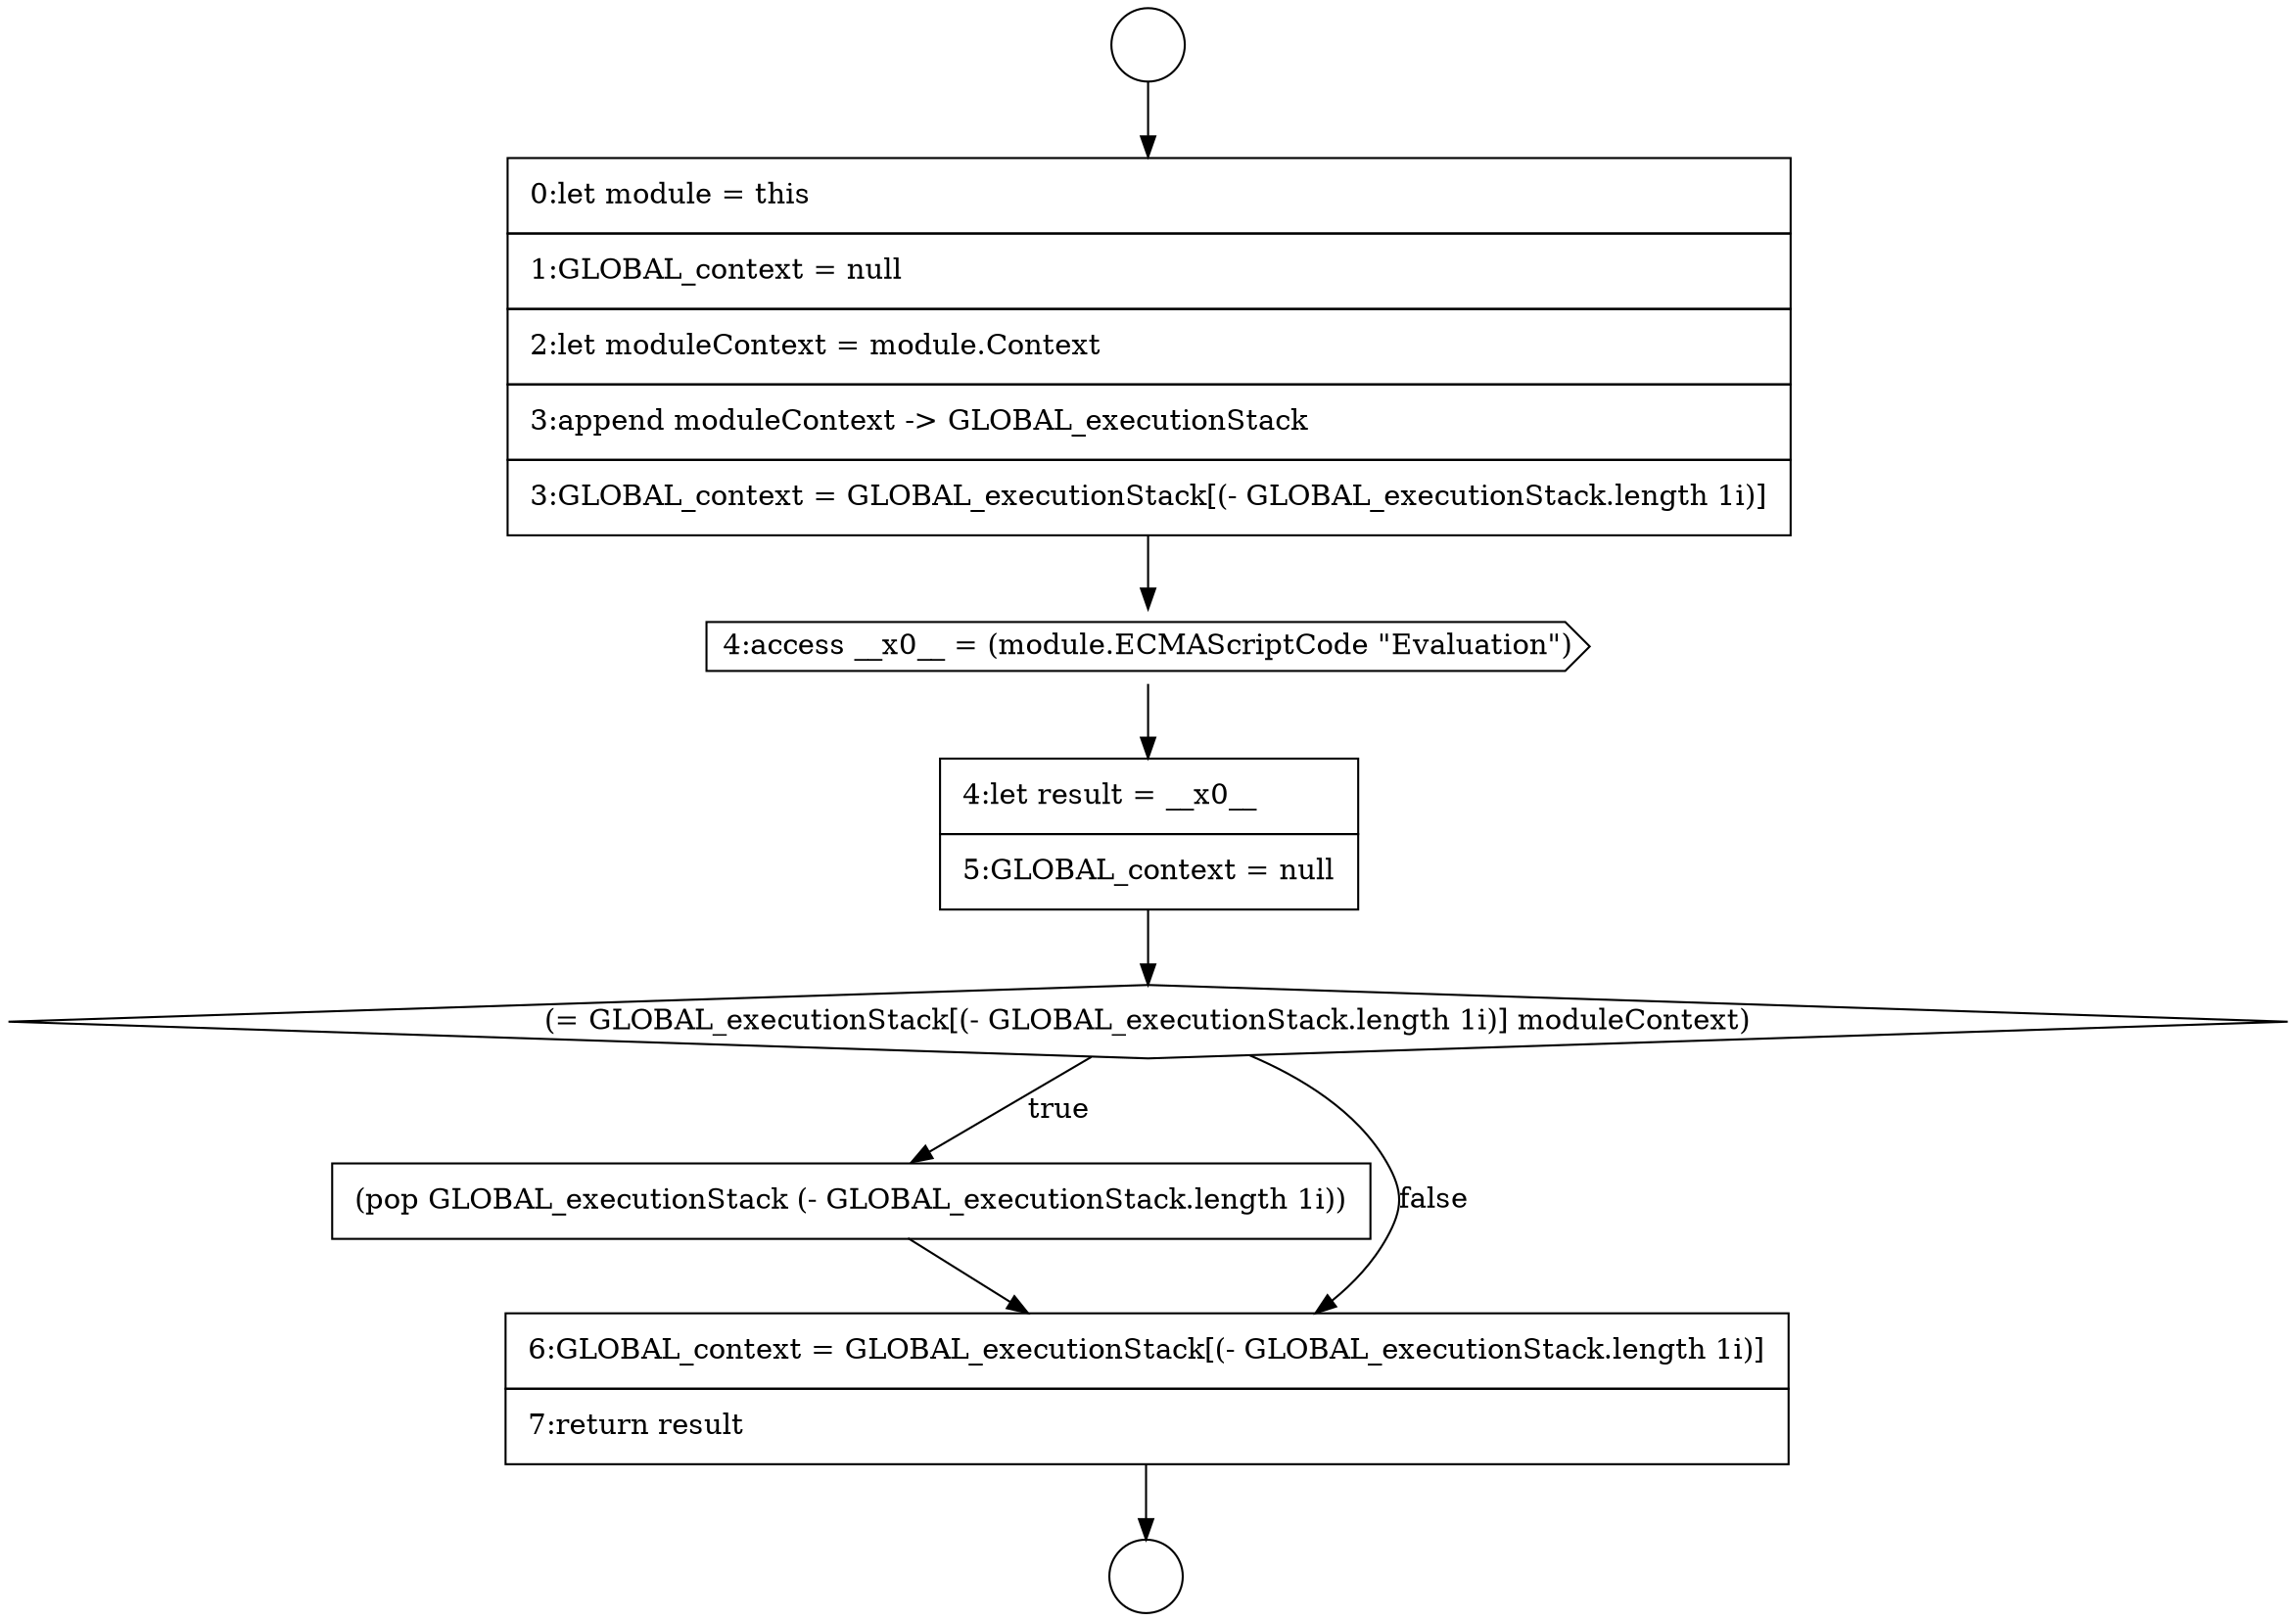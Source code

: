 digraph {
  node11175 [shape=none, margin=0, label=<<font color="black">
    <table border="0" cellborder="1" cellspacing="0" cellpadding="10">
      <tr><td align="left">0:let module = this</td></tr>
      <tr><td align="left">1:GLOBAL_context = null</td></tr>
      <tr><td align="left">2:let moduleContext = module.Context</td></tr>
      <tr><td align="left">3:append moduleContext -&gt; GLOBAL_executionStack</td></tr>
      <tr><td align="left">3:GLOBAL_context = GLOBAL_executionStack[(- GLOBAL_executionStack.length 1i)]</td></tr>
    </table>
  </font>> color="black" fillcolor="white" style=filled]
  node11178 [shape=diamond, label=<<font color="black">(= GLOBAL_executionStack[(- GLOBAL_executionStack.length 1i)] moduleContext)</font>> color="black" fillcolor="white" style=filled]
  node11174 [shape=circle label=" " color="black" fillcolor="white" style=filled]
  node11179 [shape=none, margin=0, label=<<font color="black">
    <table border="0" cellborder="1" cellspacing="0" cellpadding="10">
      <tr><td align="left">(pop GLOBAL_executionStack (- GLOBAL_executionStack.length 1i))</td></tr>
    </table>
  </font>> color="black" fillcolor="white" style=filled]
  node11173 [shape=circle label=" " color="black" fillcolor="white" style=filled]
  node11180 [shape=none, margin=0, label=<<font color="black">
    <table border="0" cellborder="1" cellspacing="0" cellpadding="10">
      <tr><td align="left">6:GLOBAL_context = GLOBAL_executionStack[(- GLOBAL_executionStack.length 1i)]</td></tr>
      <tr><td align="left">7:return result</td></tr>
    </table>
  </font>> color="black" fillcolor="white" style=filled]
  node11176 [shape=cds, label=<<font color="black">4:access __x0__ = (module.ECMAScriptCode &quot;Evaluation&quot;)</font>> color="black" fillcolor="white" style=filled]
  node11177 [shape=none, margin=0, label=<<font color="black">
    <table border="0" cellborder="1" cellspacing="0" cellpadding="10">
      <tr><td align="left">4:let result = __x0__</td></tr>
      <tr><td align="left">5:GLOBAL_context = null</td></tr>
    </table>
  </font>> color="black" fillcolor="white" style=filled]
  node11178 -> node11179 [label=<<font color="black">true</font>> color="black"]
  node11178 -> node11180 [label=<<font color="black">false</font>> color="black"]
  node11173 -> node11175 [ color="black"]
  node11177 -> node11178 [ color="black"]
  node11179 -> node11180 [ color="black"]
  node11176 -> node11177 [ color="black"]
  node11180 -> node11174 [ color="black"]
  node11175 -> node11176 [ color="black"]
}
